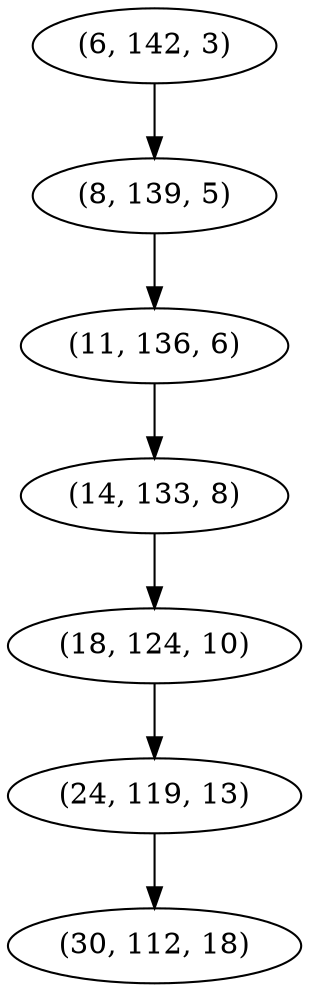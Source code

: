 digraph tree {
    "(6, 142, 3)";
    "(8, 139, 5)";
    "(11, 136, 6)";
    "(14, 133, 8)";
    "(18, 124, 10)";
    "(24, 119, 13)";
    "(30, 112, 18)";
    "(6, 142, 3)" -> "(8, 139, 5)";
    "(8, 139, 5)" -> "(11, 136, 6)";
    "(11, 136, 6)" -> "(14, 133, 8)";
    "(14, 133, 8)" -> "(18, 124, 10)";
    "(18, 124, 10)" -> "(24, 119, 13)";
    "(24, 119, 13)" -> "(30, 112, 18)";
}
